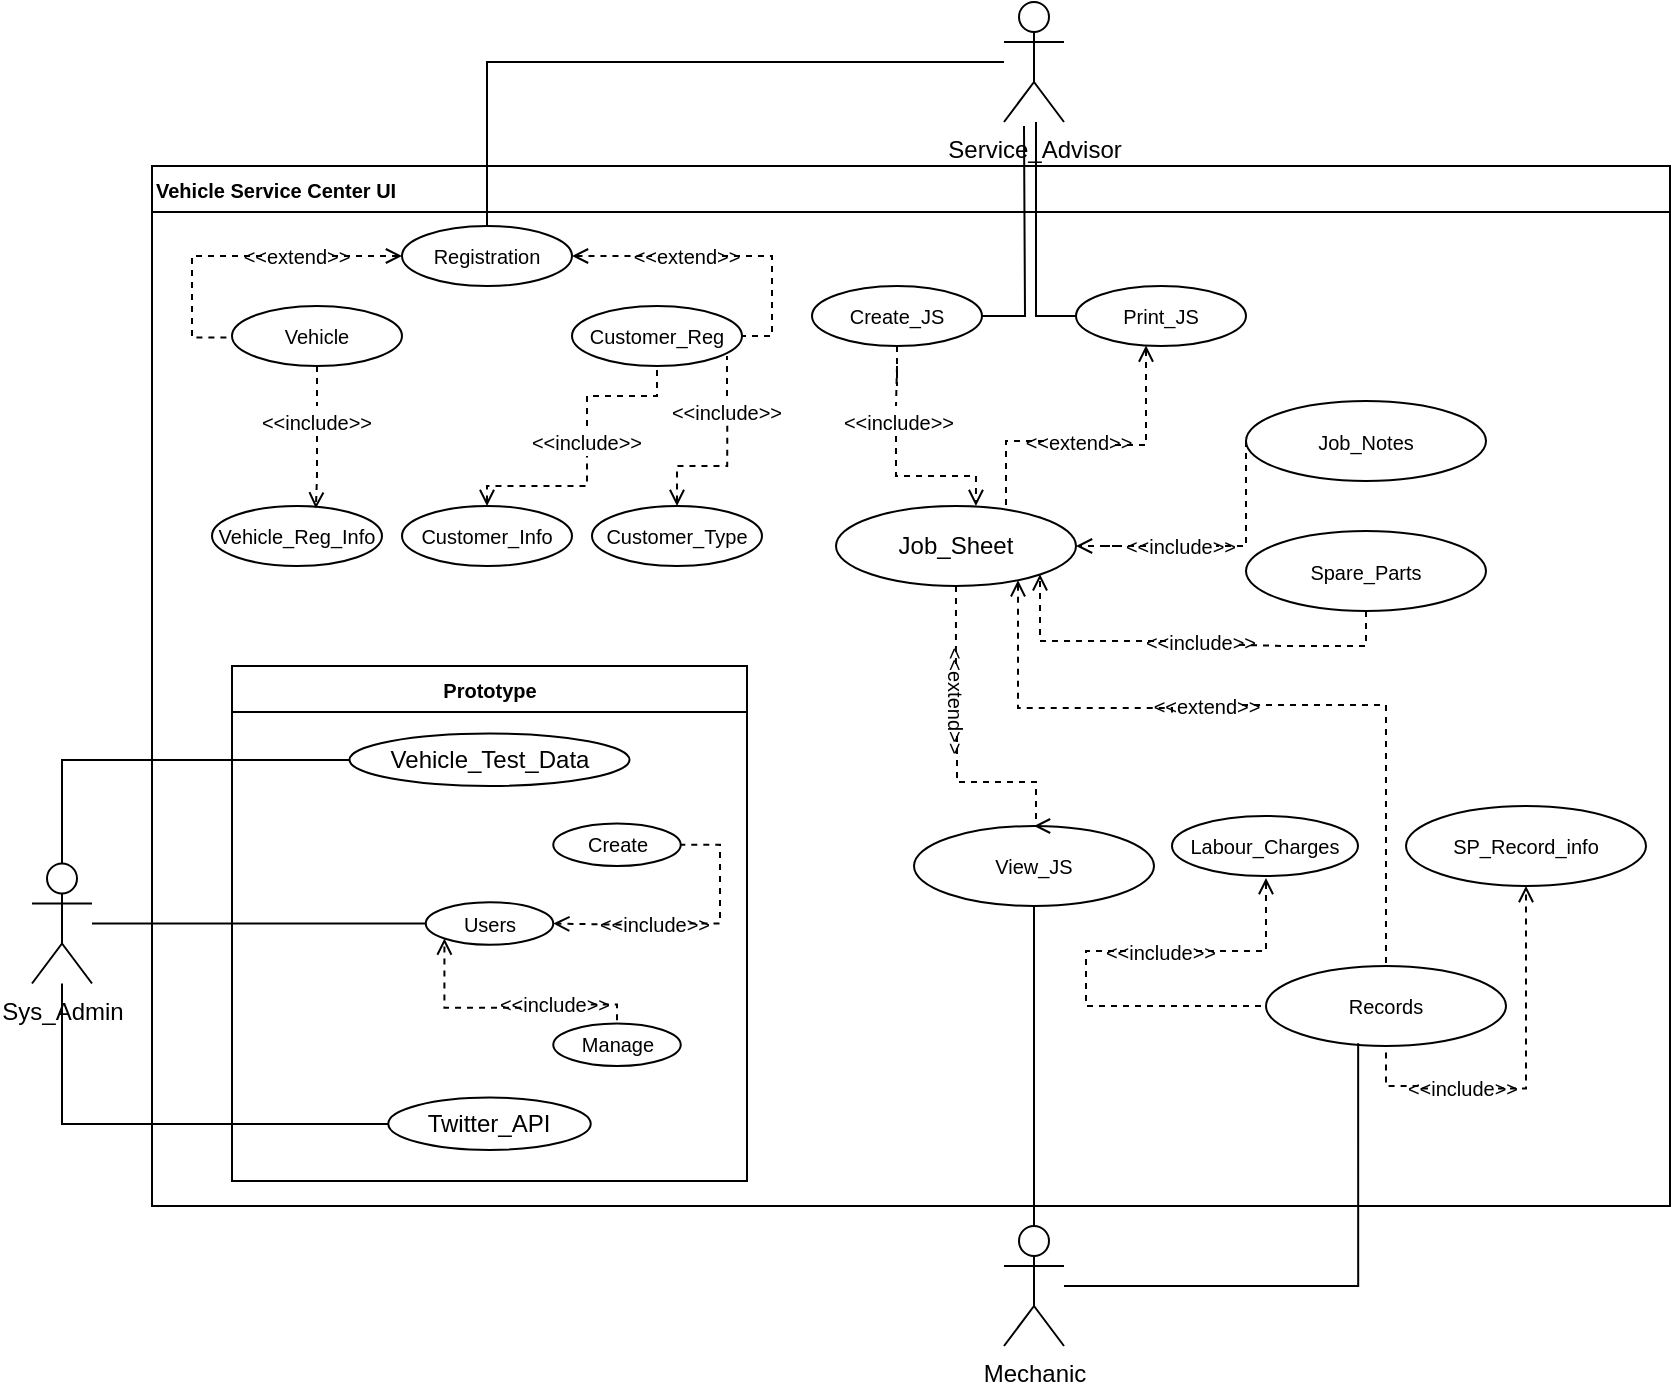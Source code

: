 <mxfile version="20.5.3" type="github">
  <diagram id="MKr1GWrbo1VAs8ZUZlne" name="Page-1">
    <mxGraphModel dx="862" dy="500" grid="1" gridSize="10" guides="1" tooltips="1" connect="1" arrows="1" fold="1" page="1" pageScale="1" pageWidth="850" pageHeight="1100" math="0" shadow="0">
      <root>
        <mxCell id="0" />
        <mxCell id="1" parent="0" />
        <mxCell id="NQuVq-s22UP6wrSI71qQ-2" value="Vehicle Service Center UI" style="swimlane;whiteSpace=wrap;html=1;align=left;fontSize=10;" parent="1" vertex="1">
          <mxGeometry x="80" y="102" width="759" height="520" as="geometry" />
        </mxCell>
        <mxCell id="tfCY2UT2nl94X6TJJSbJ-14" style="edgeStyle=orthogonalEdgeStyle;rounded=0;orthogonalLoop=1;jettySize=auto;html=1;entryX=0.583;entryY=0;entryDx=0;entryDy=0;entryPerimeter=0;dashed=1;fontSize=12;startArrow=none;startFill=0;endArrow=open;endFill=0;" edge="1" parent="NQuVq-s22UP6wrSI71qQ-2" source="tfCY2UT2nl94X6TJJSbJ-15" target="NQuVq-s22UP6wrSI71qQ-8">
          <mxGeometry relative="1" as="geometry">
            <Array as="points">
              <mxPoint x="372" y="128" />
              <mxPoint x="372" y="155" />
              <mxPoint x="412" y="155" />
            </Array>
          </mxGeometry>
        </mxCell>
        <mxCell id="NQuVq-s22UP6wrSI71qQ-3" value="Create_JS" style="ellipse;whiteSpace=wrap;html=1;fontSize=10;" parent="NQuVq-s22UP6wrSI71qQ-2" vertex="1">
          <mxGeometry x="330" y="60" width="85" height="30" as="geometry" />
        </mxCell>
        <mxCell id="NQuVq-s22UP6wrSI71qQ-26" style="edgeStyle=orthogonalEdgeStyle;rounded=0;orthogonalLoop=1;jettySize=auto;html=1;entryX=1;entryY=0;entryDx=0;entryDy=0;dashed=1;fontSize=10;endArrow=none;endFill=0;startArrow=none;" parent="NQuVq-s22UP6wrSI71qQ-2" source="NQuVq-s22UP6wrSI71qQ-27" target="NQuVq-s22UP6wrSI71qQ-8" edge="1">
          <mxGeometry relative="1" as="geometry">
            <Array as="points">
              <mxPoint x="427" y="138" />
              <mxPoint x="427" y="176" />
            </Array>
          </mxGeometry>
        </mxCell>
        <mxCell id="NQuVq-s22UP6wrSI71qQ-4" value="Print_JS" style="ellipse;whiteSpace=wrap;html=1;fontSize=10;" parent="NQuVq-s22UP6wrSI71qQ-2" vertex="1">
          <mxGeometry x="462" y="60" width="85" height="30" as="geometry" />
        </mxCell>
        <mxCell id="tfCY2UT2nl94X6TJJSbJ-2" style="edgeStyle=orthogonalEdgeStyle;rounded=0;orthogonalLoop=1;jettySize=auto;html=1;entryX=0.5;entryY=0;entryDx=0;entryDy=0;fontSize=12;startArrow=none;startFill=0;endArrow=none;endFill=0;dashed=1;" edge="1" parent="NQuVq-s22UP6wrSI71qQ-2" source="tfCY2UT2nl94X6TJJSbJ-3" target="NQuVq-s22UP6wrSI71qQ-44">
          <mxGeometry relative="1" as="geometry">
            <mxPoint x="563" y="280" as="sourcePoint" />
            <Array as="points">
              <mxPoint x="617" y="270" />
            </Array>
          </mxGeometry>
        </mxCell>
        <mxCell id="NQuVq-s22UP6wrSI71qQ-8" value="Job_Sheet" style="ellipse;whiteSpace=wrap;html=1;" parent="NQuVq-s22UP6wrSI71qQ-2" vertex="1">
          <mxGeometry x="342" y="170" width="120" height="40" as="geometry" />
        </mxCell>
        <mxCell id="NQuVq-s22UP6wrSI71qQ-31" style="edgeStyle=orthogonalEdgeStyle;rounded=0;orthogonalLoop=1;jettySize=auto;html=1;dashed=1;fontSize=10;startArrow=none;startFill=0;endArrow=open;endFill=0;entryX=1;entryY=0.5;entryDx=0;entryDy=0;" parent="NQuVq-s22UP6wrSI71qQ-2" source="NQuVq-s22UP6wrSI71qQ-35" target="NQuVq-s22UP6wrSI71qQ-8" edge="1">
          <mxGeometry relative="1" as="geometry">
            <Array as="points" />
          </mxGeometry>
        </mxCell>
        <mxCell id="NQuVq-s22UP6wrSI71qQ-22" value="Job_Notes" style="ellipse;whiteSpace=wrap;html=1;fontSize=10;" parent="NQuVq-s22UP6wrSI71qQ-2" vertex="1">
          <mxGeometry x="547" y="117.5" width="120" height="40" as="geometry" />
        </mxCell>
        <mxCell id="NQuVq-s22UP6wrSI71qQ-27" value="&amp;lt;&amp;lt;extend&amp;gt;&amp;gt;" style="text;html=1;strokeColor=none;fillColor=none;align=center;verticalAlign=middle;whiteSpace=wrap;rounded=0;labelBorderColor=none;fontSize=10;" parent="NQuVq-s22UP6wrSI71qQ-2" vertex="1">
          <mxGeometry x="446" y="130" width="35" height="15" as="geometry" />
        </mxCell>
        <mxCell id="NQuVq-s22UP6wrSI71qQ-28" value="" style="edgeStyle=orthogonalEdgeStyle;rounded=0;orthogonalLoop=1;jettySize=auto;html=1;entryX=0.984;entryY=0.63;entryDx=0;entryDy=0;dashed=1;fontSize=10;endArrow=none;endFill=0;entryPerimeter=0;startArrow=open;startFill=0;" parent="NQuVq-s22UP6wrSI71qQ-2" source="NQuVq-s22UP6wrSI71qQ-4" target="NQuVq-s22UP6wrSI71qQ-27" edge="1">
          <mxGeometry relative="1" as="geometry">
            <mxPoint x="552" y="220" as="sourcePoint" />
            <mxPoint x="509.18" y="295.776" as="targetPoint" />
            <Array as="points">
              <mxPoint x="497" y="140" />
            </Array>
          </mxGeometry>
        </mxCell>
        <mxCell id="NQuVq-s22UP6wrSI71qQ-30" style="edgeStyle=orthogonalEdgeStyle;rounded=0;orthogonalLoop=1;jettySize=auto;html=1;entryX=1;entryY=1;entryDx=0;entryDy=0;dashed=1;fontSize=10;startArrow=none;startFill=0;endArrow=open;endFill=0;" parent="NQuVq-s22UP6wrSI71qQ-2" source="NQuVq-s22UP6wrSI71qQ-32" target="NQuVq-s22UP6wrSI71qQ-8" edge="1">
          <mxGeometry relative="1" as="geometry">
            <Array as="points">
              <mxPoint x="444" y="237" />
              <mxPoint x="444" y="204" />
            </Array>
          </mxGeometry>
        </mxCell>
        <mxCell id="NQuVq-s22UP6wrSI71qQ-29" value="Spare_Parts" style="ellipse;whiteSpace=wrap;html=1;fontSize=10;" parent="NQuVq-s22UP6wrSI71qQ-2" vertex="1">
          <mxGeometry x="547" y="182.5" width="120" height="40" as="geometry" />
        </mxCell>
        <mxCell id="NQuVq-s22UP6wrSI71qQ-32" value="&amp;lt;&amp;lt;include&amp;gt;&amp;gt;" style="text;html=1;strokeColor=none;fillColor=none;align=center;verticalAlign=middle;whiteSpace=wrap;rounded=0;labelBorderColor=none;fontSize=10;" parent="NQuVq-s22UP6wrSI71qQ-2" vertex="1">
          <mxGeometry x="507" y="230" width="35" height="15" as="geometry" />
        </mxCell>
        <mxCell id="NQuVq-s22UP6wrSI71qQ-34" value="" style="edgeStyle=orthogonalEdgeStyle;rounded=0;orthogonalLoop=1;jettySize=auto;html=1;entryX=1.024;entryY=0.628;entryDx=0;entryDy=0;dashed=1;fontSize=10;startArrow=none;startFill=0;endArrow=none;endFill=0;entryPerimeter=0;exitX=0.5;exitY=1;exitDx=0;exitDy=0;" parent="NQuVq-s22UP6wrSI71qQ-2" source="NQuVq-s22UP6wrSI71qQ-29" target="NQuVq-s22UP6wrSI71qQ-32" edge="1">
          <mxGeometry relative="1" as="geometry">
            <mxPoint x="647" y="250" as="sourcePoint" />
            <mxPoint x="542.455" y="255.225" as="targetPoint" />
            <Array as="points">
              <mxPoint x="607" y="240" />
              <mxPoint x="567" y="240" />
            </Array>
          </mxGeometry>
        </mxCell>
        <mxCell id="NQuVq-s22UP6wrSI71qQ-35" value="&amp;lt;&amp;lt;include&amp;gt;&amp;gt;" style="text;html=1;strokeColor=none;fillColor=none;align=center;verticalAlign=middle;whiteSpace=wrap;rounded=0;labelBorderColor=none;fontSize=10;rotation=0;" parent="NQuVq-s22UP6wrSI71qQ-2" vertex="1">
          <mxGeometry x="497" y="182.5" width="35" height="15" as="geometry" />
        </mxCell>
        <mxCell id="NQuVq-s22UP6wrSI71qQ-37" value="" style="edgeStyle=orthogonalEdgeStyle;rounded=0;orthogonalLoop=1;jettySize=auto;html=1;dashed=1;fontSize=10;startArrow=none;startFill=0;endArrow=none;endFill=0;entryX=1;entryY=0.5;entryDx=0;entryDy=0;" parent="NQuVq-s22UP6wrSI71qQ-2" source="NQuVq-s22UP6wrSI71qQ-22" target="NQuVq-s22UP6wrSI71qQ-35" edge="1">
          <mxGeometry relative="1" as="geometry">
            <mxPoint x="672" y="277.5" as="sourcePoint" />
            <mxPoint x="527" y="310" as="targetPoint" />
            <Array as="points">
              <mxPoint x="547" y="190" />
            </Array>
          </mxGeometry>
        </mxCell>
        <mxCell id="NQuVq-s22UP6wrSI71qQ-40" value="&amp;lt;&amp;lt;extend&amp;gt;&amp;gt;" style="text;html=1;strokeColor=none;fillColor=none;align=center;verticalAlign=middle;whiteSpace=wrap;rounded=0;labelBorderColor=none;fontSize=10;rotation=90;" parent="NQuVq-s22UP6wrSI71qQ-2" vertex="1">
          <mxGeometry x="385" y="260" width="35" height="15" as="geometry" />
        </mxCell>
        <mxCell id="NQuVq-s22UP6wrSI71qQ-41" value="" style="edgeStyle=orthogonalEdgeStyle;rounded=0;orthogonalLoop=1;jettySize=auto;html=1;entryX=0.033;entryY=0.536;entryDx=0;entryDy=0;dashed=1;fontSize=10;startArrow=none;startFill=0;endArrow=none;endFill=0;entryPerimeter=0;" parent="NQuVq-s22UP6wrSI71qQ-2" source="NQuVq-s22UP6wrSI71qQ-8" target="NQuVq-s22UP6wrSI71qQ-40" edge="1">
          <mxGeometry relative="1" as="geometry">
            <mxPoint x="402" y="210" as="sourcePoint" />
            <mxPoint x="402" y="330" as="targetPoint" />
            <Array as="points" />
          </mxGeometry>
        </mxCell>
        <mxCell id="NQuVq-s22UP6wrSI71qQ-44" value="Records" style="ellipse;whiteSpace=wrap;html=1;fontSize=10;" parent="NQuVq-s22UP6wrSI71qQ-2" vertex="1">
          <mxGeometry x="557" y="400" width="120" height="40" as="geometry" />
        </mxCell>
        <mxCell id="NQuVq-s22UP6wrSI71qQ-46" style="edgeStyle=orthogonalEdgeStyle;rounded=0;orthogonalLoop=1;jettySize=auto;html=1;entryX=0;entryY=0.5;entryDx=0;entryDy=0;fontSize=10;startArrow=none;startFill=0;endArrow=none;endFill=0;dashed=1;" parent="NQuVq-s22UP6wrSI71qQ-2" source="NQuVq-s22UP6wrSI71qQ-49" target="NQuVq-s22UP6wrSI71qQ-44" edge="1">
          <mxGeometry relative="1" as="geometry">
            <mxPoint x="457" y="400" as="sourcePoint" />
            <Array as="points">
              <mxPoint x="467" y="393" />
              <mxPoint x="467" y="420" />
            </Array>
          </mxGeometry>
        </mxCell>
        <mxCell id="NQuVq-s22UP6wrSI71qQ-45" value="Labour_Charges" style="ellipse;whiteSpace=wrap;html=1;fontSize=10;" parent="NQuVq-s22UP6wrSI71qQ-2" vertex="1">
          <mxGeometry x="510" y="325" width="93" height="30" as="geometry" />
        </mxCell>
        <mxCell id="NQuVq-s22UP6wrSI71qQ-47" value="SP_Record_info" style="ellipse;whiteSpace=wrap;html=1;fontSize=10;" parent="NQuVq-s22UP6wrSI71qQ-2" vertex="1">
          <mxGeometry x="627" y="320" width="120" height="40" as="geometry" />
        </mxCell>
        <mxCell id="NQuVq-s22UP6wrSI71qQ-53" style="edgeStyle=orthogonalEdgeStyle;rounded=0;orthogonalLoop=1;jettySize=auto;html=1;fontSize=10;startArrow=none;startFill=0;endArrow=open;endFill=0;dashed=1;entryX=0.512;entryY=1.001;entryDx=0;entryDy=0;entryPerimeter=0;" parent="NQuVq-s22UP6wrSI71qQ-2" source="NQuVq-s22UP6wrSI71qQ-49" target="NQuVq-s22UP6wrSI71qQ-45" edge="1">
          <mxGeometry relative="1" as="geometry">
            <Array as="points">
              <mxPoint x="557" y="393" />
              <mxPoint x="557" y="356" />
              <mxPoint x="558" y="356" />
            </Array>
            <mxPoint x="570" y="370" as="targetPoint" />
          </mxGeometry>
        </mxCell>
        <mxCell id="NQuVq-s22UP6wrSI71qQ-49" value="&amp;lt;&amp;lt;include&amp;gt;&amp;gt;" style="text;html=1;strokeColor=none;fillColor=none;align=center;verticalAlign=middle;whiteSpace=wrap;rounded=0;labelBorderColor=none;fontSize=10;" parent="NQuVq-s22UP6wrSI71qQ-2" vertex="1">
          <mxGeometry x="487" y="385" width="35" height="15" as="geometry" />
        </mxCell>
        <mxCell id="NQuVq-s22UP6wrSI71qQ-56" style="edgeStyle=orthogonalEdgeStyle;rounded=0;orthogonalLoop=1;jettySize=auto;html=1;entryX=0.5;entryY=1;entryDx=0;entryDy=0;dashed=1;fontSize=10;startArrow=none;startFill=0;endArrow=open;endFill=0;" parent="NQuVq-s22UP6wrSI71qQ-2" source="NQuVq-s22UP6wrSI71qQ-54" target="NQuVq-s22UP6wrSI71qQ-47" edge="1">
          <mxGeometry relative="1" as="geometry">
            <Array as="points">
              <mxPoint x="687" y="430" />
              <mxPoint x="687" y="430" />
            </Array>
          </mxGeometry>
        </mxCell>
        <mxCell id="NQuVq-s22UP6wrSI71qQ-57" style="edgeStyle=orthogonalEdgeStyle;rounded=0;orthogonalLoop=1;jettySize=auto;html=1;entryX=0.5;entryY=1;entryDx=0;entryDy=0;dashed=1;fontSize=10;startArrow=none;startFill=0;endArrow=none;endFill=0;" parent="NQuVq-s22UP6wrSI71qQ-2" source="NQuVq-s22UP6wrSI71qQ-54" target="NQuVq-s22UP6wrSI71qQ-44" edge="1">
          <mxGeometry relative="1" as="geometry">
            <mxPoint x="713" y="450" as="sourcePoint" />
            <Array as="points">
              <mxPoint x="633" y="461" />
              <mxPoint x="617" y="460" />
            </Array>
          </mxGeometry>
        </mxCell>
        <mxCell id="NQuVq-s22UP6wrSI71qQ-59" value="Prototype" style="swimlane;whiteSpace=wrap;html=1;labelBorderColor=none;strokeColor=default;fontSize=10;fillColor=none;" parent="NQuVq-s22UP6wrSI71qQ-2" vertex="1">
          <mxGeometry x="40" y="250" width="257.5" height="257.5" as="geometry" />
        </mxCell>
        <mxCell id="NQuVq-s22UP6wrSI71qQ-60" value="Vehicle_Test_Data" style="ellipse;whiteSpace=wrap;html=1;fontSize=12;" parent="NQuVq-s22UP6wrSI71qQ-59" vertex="1">
          <mxGeometry x="58.75" y="33.75" width="140" height="26.25" as="geometry" />
        </mxCell>
        <mxCell id="NQuVq-s22UP6wrSI71qQ-61" value="Users" style="ellipse;whiteSpace=wrap;html=1;fontSize=10;" parent="NQuVq-s22UP6wrSI71qQ-59" vertex="1">
          <mxGeometry x="96.88" y="118.13" width="63.75" height="21.25" as="geometry" />
        </mxCell>
        <mxCell id="NQuVq-s22UP6wrSI71qQ-65" style="edgeStyle=orthogonalEdgeStyle;rounded=0;orthogonalLoop=1;jettySize=auto;html=1;fontSize=10;startArrow=none;startFill=0;endArrow=open;endFill=0;entryX=1;entryY=0.5;entryDx=0;entryDy=0;exitX=0.028;exitY=0.538;exitDx=0;exitDy=0;exitPerimeter=0;dashed=1;" parent="NQuVq-s22UP6wrSI71qQ-59" source="NQuVq-s22UP6wrSI71qQ-64" target="NQuVq-s22UP6wrSI71qQ-61" edge="1">
          <mxGeometry relative="1" as="geometry">
            <mxPoint x="80" y="118.75" as="targetPoint" />
            <Array as="points">
              <mxPoint x="190" y="129" />
            </Array>
          </mxGeometry>
        </mxCell>
        <mxCell id="NQuVq-s22UP6wrSI71qQ-62" value="Create" style="ellipse;whiteSpace=wrap;html=1;fontSize=10;" parent="NQuVq-s22UP6wrSI71qQ-59" vertex="1">
          <mxGeometry x="160.63" y="78.75" width="63.75" height="21.25" as="geometry" />
        </mxCell>
        <mxCell id="NQuVq-s22UP6wrSI71qQ-63" value="Manage" style="ellipse;whiteSpace=wrap;html=1;fontSize=10;" parent="NQuVq-s22UP6wrSI71qQ-59" vertex="1">
          <mxGeometry x="160.63" y="178.75" width="63.75" height="21.25" as="geometry" />
        </mxCell>
        <mxCell id="NQuVq-s22UP6wrSI71qQ-71" style="edgeStyle=orthogonalEdgeStyle;rounded=0;orthogonalLoop=1;jettySize=auto;html=1;entryX=1;entryY=0.5;entryDx=0;entryDy=0;dashed=1;fontSize=10;startArrow=none;startFill=0;endArrow=none;endFill=0;" parent="NQuVq-s22UP6wrSI71qQ-59" source="NQuVq-s22UP6wrSI71qQ-64" target="NQuVq-s22UP6wrSI71qQ-62" edge="1">
          <mxGeometry relative="1" as="geometry">
            <Array as="points">
              <mxPoint x="244" y="129" />
              <mxPoint x="244" y="89" />
            </Array>
          </mxGeometry>
        </mxCell>
        <mxCell id="NQuVq-s22UP6wrSI71qQ-64" value="&amp;lt;&amp;lt;include&amp;gt;&amp;gt;" style="text;html=1;strokeColor=none;fillColor=none;align=center;verticalAlign=middle;whiteSpace=wrap;rounded=0;labelBorderColor=none;fontSize=10;" parent="NQuVq-s22UP6wrSI71qQ-59" vertex="1">
          <mxGeometry x="193.75" y="121.26" width="35" height="15" as="geometry" />
        </mxCell>
        <mxCell id="NQuVq-s22UP6wrSI71qQ-68" style="edgeStyle=orthogonalEdgeStyle;rounded=0;orthogonalLoop=1;jettySize=auto;html=1;entryX=0.5;entryY=0;entryDx=0;entryDy=0;dashed=1;fontSize=10;startArrow=none;startFill=0;endArrow=none;endFill=0;" parent="NQuVq-s22UP6wrSI71qQ-59" source="NQuVq-s22UP6wrSI71qQ-67" target="NQuVq-s22UP6wrSI71qQ-63" edge="1">
          <mxGeometry relative="1" as="geometry">
            <Array as="points">
              <mxPoint x="152" y="170" />
              <mxPoint x="193" y="170" />
            </Array>
          </mxGeometry>
        </mxCell>
        <mxCell id="NQuVq-s22UP6wrSI71qQ-69" style="edgeStyle=orthogonalEdgeStyle;rounded=0;orthogonalLoop=1;jettySize=auto;html=1;entryX=0;entryY=1;entryDx=0;entryDy=0;dashed=1;fontSize=10;startArrow=none;startFill=0;endArrow=open;endFill=0;exitX=0.004;exitY=0.609;exitDx=0;exitDy=0;exitPerimeter=0;" parent="NQuVq-s22UP6wrSI71qQ-59" source="NQuVq-s22UP6wrSI71qQ-67" target="NQuVq-s22UP6wrSI71qQ-61" edge="1">
          <mxGeometry relative="1" as="geometry">
            <mxPoint x="119.88" y="170.25" as="sourcePoint" />
            <mxPoint x="128.755" y="139.38" as="targetPoint" />
          </mxGeometry>
        </mxCell>
        <mxCell id="NQuVq-s22UP6wrSI71qQ-67" value="&amp;lt;&amp;lt;include&amp;gt;&amp;gt;" style="text;html=1;strokeColor=none;fillColor=none;align=center;verticalAlign=middle;whiteSpace=wrap;rounded=0;labelBorderColor=none;fontSize=10;" parent="NQuVq-s22UP6wrSI71qQ-59" vertex="1">
          <mxGeometry x="144.38" y="161.75" width="35" height="15" as="geometry" />
        </mxCell>
        <mxCell id="NQuVq-s22UP6wrSI71qQ-72" value="Twitter_API" style="ellipse;whiteSpace=wrap;html=1;" parent="NQuVq-s22UP6wrSI71qQ-59" vertex="1">
          <mxGeometry x="78.13" y="215.75" width="101.25" height="26.25" as="geometry" />
        </mxCell>
        <mxCell id="NQuVq-s22UP6wrSI71qQ-54" value="&amp;lt;&amp;lt;include&amp;gt;&amp;gt;" style="text;html=1;strokeColor=none;fillColor=none;align=center;verticalAlign=middle;whiteSpace=wrap;rounded=0;labelBorderColor=none;fontSize=10;" parent="NQuVq-s22UP6wrSI71qQ-2" vertex="1">
          <mxGeometry x="638" y="453.75" width="35" height="15" as="geometry" />
        </mxCell>
        <mxCell id="tfCY2UT2nl94X6TJJSbJ-3" value="&amp;lt;&amp;lt;extend&amp;gt;&amp;gt;" style="text;html=1;strokeColor=none;fillColor=none;align=center;verticalAlign=middle;whiteSpace=wrap;rounded=0;labelBorderColor=none;fontSize=10;" vertex="1" parent="NQuVq-s22UP6wrSI71qQ-2">
          <mxGeometry x="510" y="262" width="35" height="15" as="geometry" />
        </mxCell>
        <mxCell id="tfCY2UT2nl94X6TJJSbJ-4" value="" style="edgeStyle=orthogonalEdgeStyle;rounded=0;orthogonalLoop=1;jettySize=auto;html=1;entryX=0;entryY=0.75;entryDx=0;entryDy=0;fontSize=12;startArrow=open;startFill=0;endArrow=none;endFill=0;dashed=1;" edge="1" parent="NQuVq-s22UP6wrSI71qQ-2" source="NQuVq-s22UP6wrSI71qQ-8" target="tfCY2UT2nl94X6TJJSbJ-3">
          <mxGeometry relative="1" as="geometry">
            <mxPoint x="522.0" y="328.735" as="sourcePoint" />
            <mxPoint x="716" y="520" as="targetPoint" />
            <Array as="points">
              <mxPoint x="433" y="271" />
            </Array>
          </mxGeometry>
        </mxCell>
        <mxCell id="tfCY2UT2nl94X6TJJSbJ-15" value="&amp;lt;&amp;lt;include&amp;gt;&amp;gt;" style="text;html=1;strokeColor=none;fillColor=none;align=center;verticalAlign=middle;whiteSpace=wrap;rounded=0;labelBorderColor=none;fontSize=10;" vertex="1" parent="NQuVq-s22UP6wrSI71qQ-2">
          <mxGeometry x="356" y="120" width="35" height="15" as="geometry" />
        </mxCell>
        <mxCell id="tfCY2UT2nl94X6TJJSbJ-16" value="" style="edgeStyle=orthogonalEdgeStyle;rounded=0;orthogonalLoop=1;jettySize=auto;html=1;dashed=1;fontSize=12;startArrow=none;startFill=0;endArrow=none;endFill=0;" edge="1" parent="NQuVq-s22UP6wrSI71qQ-2" source="NQuVq-s22UP6wrSI71qQ-3">
          <mxGeometry relative="1" as="geometry">
            <mxPoint x="432.5" y="230" as="sourcePoint" />
            <mxPoint x="372" y="120" as="targetPoint" />
          </mxGeometry>
        </mxCell>
        <mxCell id="NQuVq-s22UP6wrSI71qQ-38" value="View_JS" style="ellipse;whiteSpace=wrap;html=1;fontSize=10;" parent="NQuVq-s22UP6wrSI71qQ-2" vertex="1">
          <mxGeometry x="381" y="330" width="120" height="40" as="geometry" />
        </mxCell>
        <mxCell id="NQuVq-s22UP6wrSI71qQ-39" style="edgeStyle=orthogonalEdgeStyle;rounded=0;orthogonalLoop=1;jettySize=auto;html=1;entryX=0.5;entryY=0;entryDx=0;entryDy=0;dashed=1;fontSize=10;startArrow=none;startFill=0;endArrow=open;endFill=0;" parent="NQuVq-s22UP6wrSI71qQ-2" source="NQuVq-s22UP6wrSI71qQ-40" target="NQuVq-s22UP6wrSI71qQ-38" edge="1">
          <mxGeometry relative="1" as="geometry">
            <Array as="points">
              <mxPoint x="442" y="308" />
            </Array>
          </mxGeometry>
        </mxCell>
        <mxCell id="tfCY2UT2nl94X6TJJSbJ-18" value="Registration" style="ellipse;whiteSpace=wrap;html=1;fontSize=10;" vertex="1" parent="NQuVq-s22UP6wrSI71qQ-2">
          <mxGeometry x="125" y="30" width="85" height="30" as="geometry" />
        </mxCell>
        <mxCell id="tfCY2UT2nl94X6TJJSbJ-20" value="Vehicle" style="ellipse;whiteSpace=wrap;html=1;fontSize=10;" vertex="1" parent="NQuVq-s22UP6wrSI71qQ-2">
          <mxGeometry x="40" y="70" width="85" height="30" as="geometry" />
        </mxCell>
        <mxCell id="tfCY2UT2nl94X6TJJSbJ-21" value="Customer_Reg" style="ellipse;whiteSpace=wrap;html=1;fontSize=10;" vertex="1" parent="NQuVq-s22UP6wrSI71qQ-2">
          <mxGeometry x="210" y="70" width="85" height="30" as="geometry" />
        </mxCell>
        <mxCell id="tfCY2UT2nl94X6TJJSbJ-23" value="Vehicle_Reg_Info" style="ellipse;whiteSpace=wrap;html=1;fontSize=10;" vertex="1" parent="NQuVq-s22UP6wrSI71qQ-2">
          <mxGeometry x="30" y="170" width="85" height="30" as="geometry" />
        </mxCell>
        <mxCell id="tfCY2UT2nl94X6TJJSbJ-61" style="edgeStyle=orthogonalEdgeStyle;rounded=0;orthogonalLoop=1;jettySize=auto;html=1;entryX=0.611;entryY=0.042;entryDx=0;entryDy=0;entryPerimeter=0;fontSize=12;startArrow=none;startFill=0;endArrow=open;endFill=0;dashed=1;" edge="1" parent="NQuVq-s22UP6wrSI71qQ-2" source="tfCY2UT2nl94X6TJJSbJ-30" target="tfCY2UT2nl94X6TJJSbJ-23">
          <mxGeometry relative="1" as="geometry" />
        </mxCell>
        <mxCell id="tfCY2UT2nl94X6TJJSbJ-30" value="&amp;lt;&amp;lt;include&amp;gt;&amp;gt;" style="text;html=1;strokeColor=none;fillColor=none;align=center;verticalAlign=middle;whiteSpace=wrap;rounded=0;labelBorderColor=none;fontSize=10;rotation=0;" vertex="1" parent="NQuVq-s22UP6wrSI71qQ-2">
          <mxGeometry x="65" y="120" width="35" height="15" as="geometry" />
        </mxCell>
        <mxCell id="tfCY2UT2nl94X6TJJSbJ-65" style="edgeStyle=orthogonalEdgeStyle;rounded=0;orthogonalLoop=1;jettySize=auto;html=1;entryX=0.001;entryY=0.525;entryDx=0;entryDy=0;entryPerimeter=0;dashed=1;fontSize=12;startArrow=none;startFill=0;endArrow=none;endFill=0;" edge="1" parent="NQuVq-s22UP6wrSI71qQ-2" source="tfCY2UT2nl94X6TJJSbJ-35" target="tfCY2UT2nl94X6TJJSbJ-20">
          <mxGeometry relative="1" as="geometry">
            <Array as="points">
              <mxPoint x="20" y="45" />
              <mxPoint x="20" y="86" />
            </Array>
          </mxGeometry>
        </mxCell>
        <mxCell id="tfCY2UT2nl94X6TJJSbJ-35" value="&amp;lt;&amp;lt;extend&amp;gt;&amp;gt;" style="text;html=1;strokeColor=none;fillColor=none;align=center;verticalAlign=middle;whiteSpace=wrap;rounded=0;labelBorderColor=none;fontSize=10;rotation=0;" vertex="1" parent="NQuVq-s22UP6wrSI71qQ-2">
          <mxGeometry x="55" y="37.5" width="35" height="15" as="geometry" />
        </mxCell>
        <mxCell id="tfCY2UT2nl94X6TJJSbJ-41" value="Customer_Info" style="ellipse;whiteSpace=wrap;html=1;fontSize=10;" vertex="1" parent="NQuVq-s22UP6wrSI71qQ-2">
          <mxGeometry x="125" y="170" width="85" height="30" as="geometry" />
        </mxCell>
        <mxCell id="tfCY2UT2nl94X6TJJSbJ-44" style="edgeStyle=orthogonalEdgeStyle;rounded=0;orthogonalLoop=1;jettySize=auto;html=1;entryX=0.911;entryY=0.828;entryDx=0;entryDy=0;entryPerimeter=0;dashed=1;fontSize=12;startArrow=none;startFill=0;endArrow=none;endFill=0;" edge="1" parent="NQuVq-s22UP6wrSI71qQ-2" source="tfCY2UT2nl94X6TJJSbJ-47" target="tfCY2UT2nl94X6TJJSbJ-21">
          <mxGeometry relative="1" as="geometry" />
        </mxCell>
        <mxCell id="tfCY2UT2nl94X6TJJSbJ-42" value="Customer_Type" style="ellipse;whiteSpace=wrap;html=1;fontSize=10;" vertex="1" parent="NQuVq-s22UP6wrSI71qQ-2">
          <mxGeometry x="220" y="170" width="85" height="30" as="geometry" />
        </mxCell>
        <mxCell id="tfCY2UT2nl94X6TJJSbJ-47" value="&amp;lt;&amp;lt;include&amp;gt;&amp;gt;" style="text;html=1;strokeColor=none;fillColor=none;align=center;verticalAlign=middle;whiteSpace=wrap;rounded=0;labelBorderColor=none;fontSize=10;" vertex="1" parent="NQuVq-s22UP6wrSI71qQ-2">
          <mxGeometry x="270" y="115" width="35" height="15" as="geometry" />
        </mxCell>
        <mxCell id="tfCY2UT2nl94X6TJJSbJ-48" value="" style="edgeStyle=orthogonalEdgeStyle;rounded=0;orthogonalLoop=1;jettySize=auto;html=1;entryX=0.504;entryY=0.941;entryDx=0;entryDy=0;entryPerimeter=0;dashed=1;fontSize=12;startArrow=open;startFill=0;endArrow=none;endFill=0;" edge="1" parent="NQuVq-s22UP6wrSI71qQ-2" source="tfCY2UT2nl94X6TJJSbJ-42" target="tfCY2UT2nl94X6TJJSbJ-47">
          <mxGeometry relative="1" as="geometry">
            <mxPoint x="322.5" y="310" as="sourcePoint" />
            <mxPoint x="349.985" y="230.01" as="targetPoint" />
          </mxGeometry>
        </mxCell>
        <mxCell id="tfCY2UT2nl94X6TJJSbJ-52" value="" style="endArrow=none;dashed=1;html=1;rounded=0;fontSize=12;edgeStyle=orthogonalEdgeStyle;entryX=1;entryY=0.5;entryDx=0;entryDy=0;exitX=1;exitY=0.5;exitDx=0;exitDy=0;" edge="1" parent="NQuVq-s22UP6wrSI71qQ-2" source="tfCY2UT2nl94X6TJJSbJ-53" target="tfCY2UT2nl94X6TJJSbJ-21">
          <mxGeometry width="50" height="50" relative="1" as="geometry">
            <mxPoint x="292" y="152.5" as="sourcePoint" />
            <mxPoint x="342" y="102.5" as="targetPoint" />
            <Array as="points">
              <mxPoint x="310" y="45" />
              <mxPoint x="310" y="85" />
            </Array>
          </mxGeometry>
        </mxCell>
        <mxCell id="tfCY2UT2nl94X6TJJSbJ-53" value="&amp;lt;&amp;lt;extend&amp;gt;&amp;gt;" style="text;html=1;strokeColor=none;fillColor=none;align=center;verticalAlign=middle;whiteSpace=wrap;rounded=0;labelBorderColor=none;fontSize=10;rotation=0;" vertex="1" parent="NQuVq-s22UP6wrSI71qQ-2">
          <mxGeometry x="250" y="37.5" width="35" height="15" as="geometry" />
        </mxCell>
        <mxCell id="tfCY2UT2nl94X6TJJSbJ-54" value="" style="endArrow=none;dashed=1;html=1;rounded=0;fontSize=12;entryX=0;entryY=0.5;entryDx=0;entryDy=0;exitX=1;exitY=0.5;exitDx=0;exitDy=0;endFill=0;startArrow=open;startFill=0;" edge="1" parent="NQuVq-s22UP6wrSI71qQ-2" source="tfCY2UT2nl94X6TJJSbJ-18" target="tfCY2UT2nl94X6TJJSbJ-53">
          <mxGeometry width="50" height="50" relative="1" as="geometry">
            <mxPoint x="230" y="110" as="sourcePoint" />
            <mxPoint x="280" y="60" as="targetPoint" />
          </mxGeometry>
        </mxCell>
        <mxCell id="tfCY2UT2nl94X6TJJSbJ-57" value="&amp;lt;&amp;lt;include&amp;gt;&amp;gt;" style="text;html=1;strokeColor=none;fillColor=none;align=center;verticalAlign=middle;whiteSpace=wrap;rounded=0;labelBorderColor=none;fontSize=10;" vertex="1" parent="NQuVq-s22UP6wrSI71qQ-2">
          <mxGeometry x="200" y="130" width="35" height="15" as="geometry" />
        </mxCell>
        <mxCell id="tfCY2UT2nl94X6TJJSbJ-58" value="" style="edgeStyle=orthogonalEdgeStyle;rounded=0;orthogonalLoop=1;jettySize=auto;html=1;dashed=1;fontSize=12;startArrow=open;startFill=0;endArrow=none;endFill=0;" edge="1" parent="NQuVq-s22UP6wrSI71qQ-2" source="tfCY2UT2nl94X6TJJSbJ-41" target="tfCY2UT2nl94X6TJJSbJ-57">
          <mxGeometry relative="1" as="geometry">
            <mxPoint x="227.5" y="310" as="sourcePoint" />
            <mxPoint x="200" y="160" as="targetPoint" />
            <Array as="points">
              <mxPoint x="168" y="160" />
            </Array>
          </mxGeometry>
        </mxCell>
        <mxCell id="tfCY2UT2nl94X6TJJSbJ-59" value="" style="endArrow=none;dashed=1;html=1;rounded=0;fontSize=12;entryX=0.5;entryY=1;entryDx=0;entryDy=0;exitX=0.5;exitY=0;exitDx=0;exitDy=0;edgeStyle=orthogonalEdgeStyle;" edge="1" parent="NQuVq-s22UP6wrSI71qQ-2" source="tfCY2UT2nl94X6TJJSbJ-57" target="tfCY2UT2nl94X6TJJSbJ-21">
          <mxGeometry width="50" height="50" relative="1" as="geometry">
            <mxPoint x="120" y="190" as="sourcePoint" />
            <mxPoint x="170" y="140" as="targetPoint" />
          </mxGeometry>
        </mxCell>
        <mxCell id="tfCY2UT2nl94X6TJJSbJ-60" value="" style="endArrow=none;dashed=1;html=1;rounded=0;fontSize=12;exitX=0.5;exitY=1;exitDx=0;exitDy=0;edgeStyle=orthogonalEdgeStyle;entryX=0.5;entryY=0;entryDx=0;entryDy=0;" edge="1" parent="NQuVq-s22UP6wrSI71qQ-2" source="tfCY2UT2nl94X6TJJSbJ-20" target="tfCY2UT2nl94X6TJJSbJ-30">
          <mxGeometry width="50" height="50" relative="1" as="geometry">
            <mxPoint x="80" y="150" as="sourcePoint" />
            <mxPoint x="130" y="100" as="targetPoint" />
          </mxGeometry>
        </mxCell>
        <mxCell id="tfCY2UT2nl94X6TJJSbJ-62" value="" style="endArrow=open;dashed=1;html=1;rounded=0;fontSize=12;entryX=0;entryY=0.5;entryDx=0;entryDy=0;edgeStyle=orthogonalEdgeStyle;endFill=0;" edge="1" parent="NQuVq-s22UP6wrSI71qQ-2" source="tfCY2UT2nl94X6TJJSbJ-35" target="tfCY2UT2nl94X6TJJSbJ-18">
          <mxGeometry width="50" height="50" relative="1" as="geometry">
            <mxPoint x="100" y="45" as="sourcePoint" />
            <mxPoint x="150" y="80" as="targetPoint" />
          </mxGeometry>
        </mxCell>
        <mxCell id="NQuVq-s22UP6wrSI71qQ-5" value="" style="endArrow=none;html=1;rounded=0;entryX=0;entryY=1;entryDx=0;entryDy=0;entryPerimeter=0;exitX=1;exitY=0.5;exitDx=0;exitDy=0;edgeStyle=orthogonalEdgeStyle;" parent="1" source="NQuVq-s22UP6wrSI71qQ-3" edge="1">
          <mxGeometry width="50" height="50" relative="1" as="geometry">
            <mxPoint x="506" y="182" as="sourcePoint" />
            <mxPoint x="516" y="82" as="targetPoint" />
          </mxGeometry>
        </mxCell>
        <mxCell id="NQuVq-s22UP6wrSI71qQ-43" style="edgeStyle=orthogonalEdgeStyle;rounded=0;orthogonalLoop=1;jettySize=auto;html=1;entryX=0.5;entryY=0;entryDx=0;entryDy=0;entryPerimeter=0;fontSize=10;startArrow=none;startFill=0;endArrow=none;endFill=0;" parent="1" source="NQuVq-s22UP6wrSI71qQ-38" target="NQuVq-s22UP6wrSI71qQ-42" edge="1">
          <mxGeometry relative="1" as="geometry" />
        </mxCell>
        <mxCell id="tfCY2UT2nl94X6TJJSbJ-17" style="edgeStyle=orthogonalEdgeStyle;rounded=0;orthogonalLoop=1;jettySize=auto;html=1;entryX=0.384;entryY=0.965;entryDx=0;entryDy=0;entryPerimeter=0;fontSize=12;startArrow=none;startFill=0;endArrow=none;endFill=0;" edge="1" parent="1" source="NQuVq-s22UP6wrSI71qQ-42" target="NQuVq-s22UP6wrSI71qQ-44">
          <mxGeometry relative="1" as="geometry" />
        </mxCell>
        <mxCell id="NQuVq-s22UP6wrSI71qQ-42" value="Mechanic" style="shape=umlActor;verticalLabelPosition=bottom;verticalAlign=top;html=1;outlineConnect=0;" parent="1" vertex="1">
          <mxGeometry x="506" y="632" width="30" height="60" as="geometry" />
        </mxCell>
        <mxCell id="NQuVq-s22UP6wrSI71qQ-73" value="Sys_Admin" style="shape=umlActor;verticalLabelPosition=bottom;verticalAlign=top;html=1;outlineConnect=0;" parent="1" vertex="1">
          <mxGeometry x="20" y="450.75" width="30" height="60" as="geometry" />
        </mxCell>
        <mxCell id="NQuVq-s22UP6wrSI71qQ-74" style="edgeStyle=orthogonalEdgeStyle;rounded=0;orthogonalLoop=1;jettySize=auto;html=1;entryX=0.5;entryY=0;entryDx=0;entryDy=0;entryPerimeter=0;fontSize=10;startArrow=none;startFill=0;endArrow=none;endFill=0;" parent="1" source="NQuVq-s22UP6wrSI71qQ-60" target="NQuVq-s22UP6wrSI71qQ-73" edge="1">
          <mxGeometry relative="1" as="geometry" />
        </mxCell>
        <mxCell id="NQuVq-s22UP6wrSI71qQ-75" style="edgeStyle=orthogonalEdgeStyle;rounded=0;orthogonalLoop=1;jettySize=auto;html=1;fontSize=10;startArrow=none;startFill=0;endArrow=none;endFill=0;" parent="1" source="NQuVq-s22UP6wrSI71qQ-61" target="NQuVq-s22UP6wrSI71qQ-73" edge="1">
          <mxGeometry relative="1" as="geometry" />
        </mxCell>
        <mxCell id="NQuVq-s22UP6wrSI71qQ-76" style="edgeStyle=orthogonalEdgeStyle;rounded=0;orthogonalLoop=1;jettySize=auto;html=1;fontSize=10;startArrow=none;startFill=0;endArrow=none;endFill=0;" parent="1" source="NQuVq-s22UP6wrSI71qQ-72" edge="1" target="NQuVq-s22UP6wrSI71qQ-73">
          <mxGeometry relative="1" as="geometry">
            <mxPoint x="80" y="540.75" as="targetPoint" />
          </mxGeometry>
        </mxCell>
        <mxCell id="tfCY2UT2nl94X6TJJSbJ-49" style="edgeStyle=orthogonalEdgeStyle;rounded=0;orthogonalLoop=1;jettySize=auto;html=1;fontSize=12;startArrow=none;startFill=0;endArrow=none;endFill=0;" edge="1" parent="1" source="IpR222tjhXB2upOazpvF-1" target="tfCY2UT2nl94X6TJJSbJ-18">
          <mxGeometry relative="1" as="geometry" />
        </mxCell>
        <mxCell id="NQuVq-s22UP6wrSI71qQ-6" value="" style="endArrow=none;html=1;rounded=0;exitX=0;exitY=0.5;exitDx=0;exitDy=0;edgeStyle=orthogonalEdgeStyle;" parent="1" source="NQuVq-s22UP6wrSI71qQ-4" edge="1" target="IpR222tjhXB2upOazpvF-1">
          <mxGeometry width="50" height="50" relative="1" as="geometry">
            <mxPoint x="493" y="182" as="sourcePoint" />
            <mxPoint x="522" y="82" as="targetPoint" />
            <Array as="points">
              <mxPoint x="522" y="177" />
            </Array>
          </mxGeometry>
        </mxCell>
        <mxCell id="IpR222tjhXB2upOazpvF-1" value="Service_Advisor" style="shape=umlActor;verticalLabelPosition=bottom;verticalAlign=top;html=1;outlineConnect=0;" parent="1" vertex="1">
          <mxGeometry x="506" y="20" width="30" height="60" as="geometry" />
        </mxCell>
      </root>
    </mxGraphModel>
  </diagram>
</mxfile>
